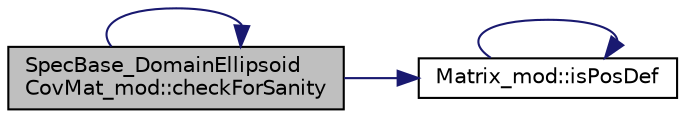 digraph "SpecBase_DomainEllipsoidCovMat_mod::checkForSanity"
{
 // LATEX_PDF_SIZE
  edge [fontname="Helvetica",fontsize="10",labelfontname="Helvetica",labelfontsize="10"];
  node [fontname="Helvetica",fontsize="10",shape=record];
  rankdir="LR";
  Node1 [label="SpecBase_DomainEllipsoid\lCovMat_mod::checkForSanity",height=0.2,width=0.4,color="black", fillcolor="grey75", style="filled", fontcolor="black",tooltip=" "];
  Node1 -> Node1 [color="midnightblue",fontsize="10",style="solid",fontname="Helvetica"];
  Node1 -> Node2 [color="midnightblue",fontsize="10",style="solid",fontname="Helvetica"];
  Node2 [label="Matrix_mod::isPosDef",height=0.2,width=0.4,color="black", fillcolor="white", style="filled",URL="$namespaceMatrix__mod.html#abe639c9192bfff252cad932b2d2fe4aa",tooltip="Return .false. value for isPosDef, if the Cholesky decomposition of the input matrix fails (i...."];
  Node2 -> Node2 [color="midnightblue",fontsize="10",style="solid",fontname="Helvetica"];
}
